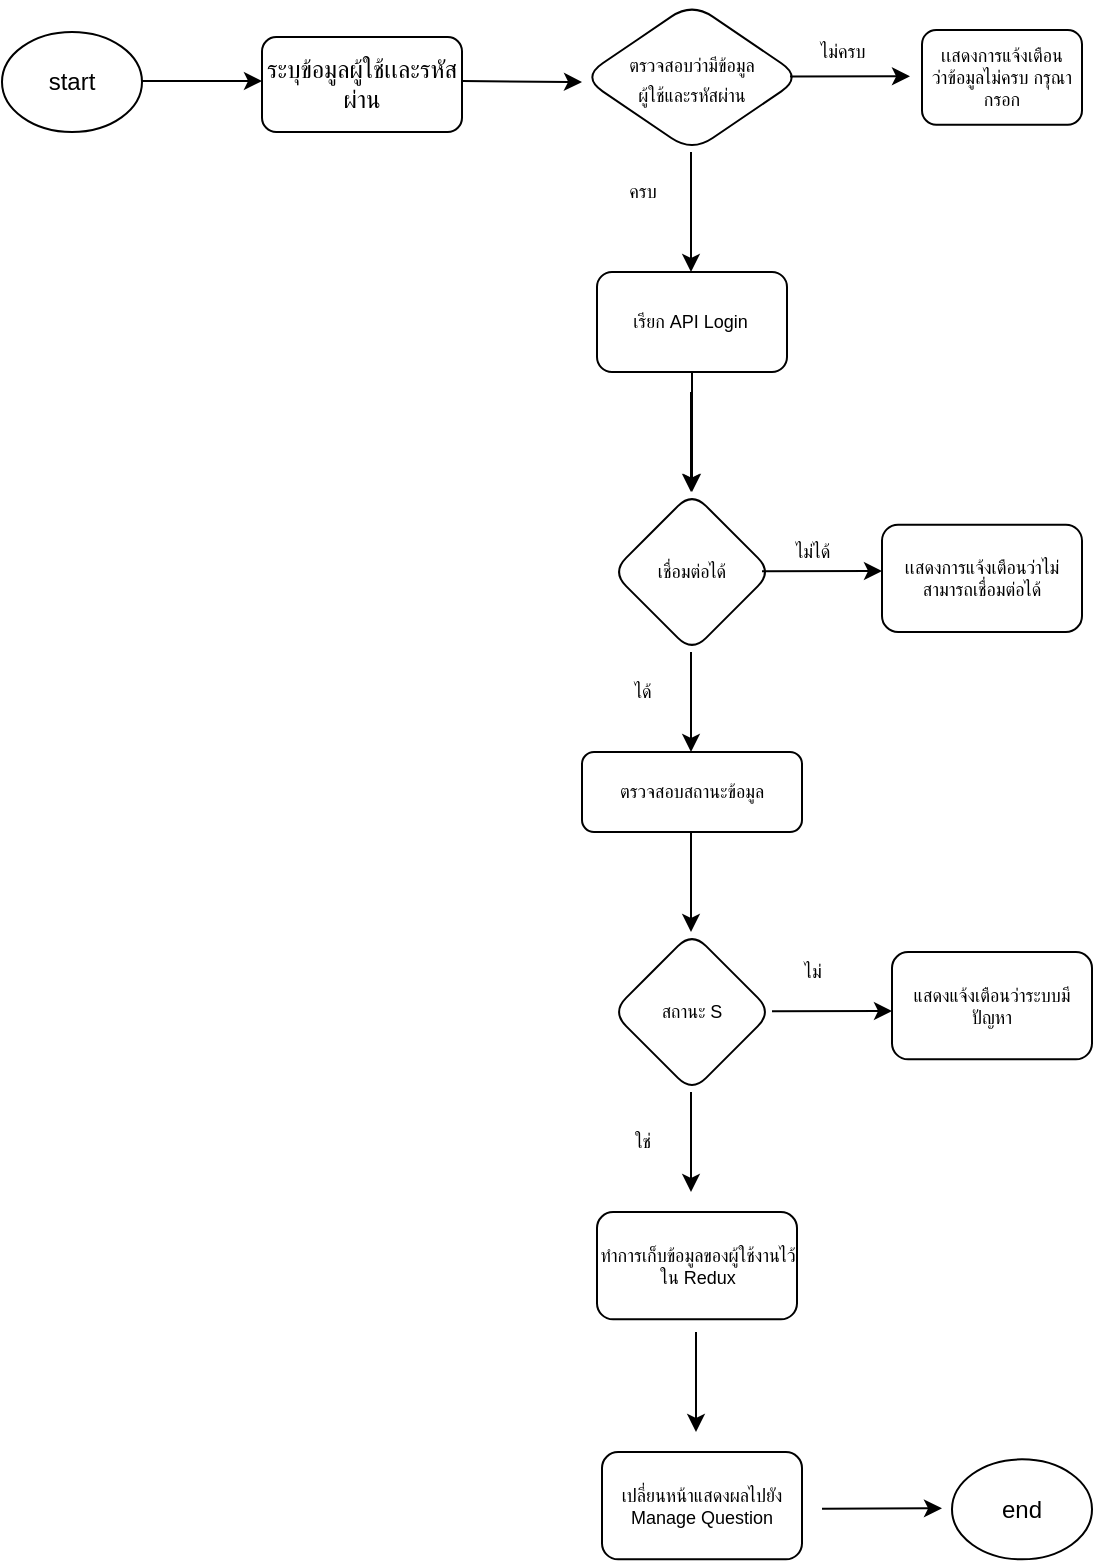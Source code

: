 <mxfile version="20.0.3" type="github">
  <diagram id="DSTkbIyWqdi_vbWw9z5b" name="Page-1">
    <mxGraphModel dx="1097" dy="589" grid="1" gridSize="10" guides="1" tooltips="1" connect="1" arrows="1" fold="1" page="1" pageScale="1" pageWidth="827" pageHeight="1169" math="0" shadow="0">
      <root>
        <mxCell id="0" />
        <mxCell id="1" parent="0" />
        <mxCell id="qMEl2NT1AJ3Zlcp4LX8--1" value="start" style="ellipse;whiteSpace=wrap;html=1;" vertex="1" parent="1">
          <mxGeometry x="20" y="20" width="70" height="50" as="geometry" />
        </mxCell>
        <mxCell id="qMEl2NT1AJ3Zlcp4LX8--2" value="ระบุข้อมูลผู้ใช้เเละรหัสผ่าน" style="rounded=1;whiteSpace=wrap;html=1;" vertex="1" parent="1">
          <mxGeometry x="150" y="22.5" width="100" height="47.5" as="geometry" />
        </mxCell>
        <mxCell id="qMEl2NT1AJ3Zlcp4LX8--3" value="" style="endArrow=classic;html=1;rounded=0;" edge="1" parent="1">
          <mxGeometry width="50" height="50" relative="1" as="geometry">
            <mxPoint x="90" y="44.5" as="sourcePoint" />
            <mxPoint x="150" y="44.5" as="targetPoint" />
          </mxGeometry>
        </mxCell>
        <mxCell id="qMEl2NT1AJ3Zlcp4LX8--4" value="" style="endArrow=classic;html=1;rounded=0;" edge="1" parent="1">
          <mxGeometry width="50" height="50" relative="1" as="geometry">
            <mxPoint x="250" y="44.5" as="sourcePoint" />
            <mxPoint x="310" y="45" as="targetPoint" />
          </mxGeometry>
        </mxCell>
        <mxCell id="qMEl2NT1AJ3Zlcp4LX8--5" value="&lt;font style=&quot;font-size: 9px;&quot;&gt;ตรวจสอบว่ามีข้อมูล &lt;br&gt;ผู้ใช้และรหัสผ่าน&lt;/font&gt;" style="rhombus;whiteSpace=wrap;html=1;rounded=1;arcSize=25;" vertex="1" parent="1">
          <mxGeometry x="310" y="5.31" width="110" height="74.69" as="geometry" />
        </mxCell>
        <mxCell id="qMEl2NT1AJ3Zlcp4LX8--6" value="" style="endArrow=classic;html=1;rounded=0;fontSize=9;" edge="1" parent="1">
          <mxGeometry width="50" height="50" relative="1" as="geometry">
            <mxPoint x="414" y="42.3" as="sourcePoint" />
            <mxPoint x="474" y="42.15" as="targetPoint" />
          </mxGeometry>
        </mxCell>
        <mxCell id="qMEl2NT1AJ3Zlcp4LX8--8" value="ไม่ครบ" style="text;html=1;align=center;verticalAlign=middle;resizable=0;points=[];autosize=1;strokeColor=none;fillColor=none;fontSize=9;" vertex="1" parent="1">
          <mxGeometry x="415" y="20" width="50" height="20" as="geometry" />
        </mxCell>
        <mxCell id="qMEl2NT1AJ3Zlcp4LX8--9" value="เเสดงการแจ้งเตือน&lt;br&gt;ว่าข้อมูลไม่ครบ กรุณากรอก" style="rounded=1;whiteSpace=wrap;html=1;fontSize=9;" vertex="1" parent="1">
          <mxGeometry x="480" y="18.98" width="80" height="47.35" as="geometry" />
        </mxCell>
        <mxCell id="qMEl2NT1AJ3Zlcp4LX8--10" value="" style="endArrow=classic;html=1;rounded=0;fontSize=9;" edge="1" parent="1">
          <mxGeometry width="50" height="50" relative="1" as="geometry">
            <mxPoint x="364.5" y="80" as="sourcePoint" />
            <mxPoint x="364.5" y="140" as="targetPoint" />
          </mxGeometry>
        </mxCell>
        <mxCell id="qMEl2NT1AJ3Zlcp4LX8--11" value="ครบ" style="text;html=1;align=center;verticalAlign=middle;resizable=0;points=[];autosize=1;strokeColor=none;fillColor=none;fontSize=9;" vertex="1" parent="1">
          <mxGeometry x="320" y="90" width="40" height="20" as="geometry" />
        </mxCell>
        <mxCell id="qMEl2NT1AJ3Zlcp4LX8--20" value="" style="edgeStyle=orthogonalEdgeStyle;rounded=0;orthogonalLoop=1;jettySize=auto;html=1;fontSize=9;" edge="1" parent="1" source="qMEl2NT1AJ3Zlcp4LX8--12" target="qMEl2NT1AJ3Zlcp4LX8--13">
          <mxGeometry relative="1" as="geometry" />
        </mxCell>
        <mxCell id="qMEl2NT1AJ3Zlcp4LX8--12" value="เรียก API Login&amp;nbsp;" style="whiteSpace=wrap;html=1;rounded=1;fontSize=9;" vertex="1" parent="1">
          <mxGeometry x="317.5" y="140" width="95" height="50" as="geometry" />
        </mxCell>
        <mxCell id="qMEl2NT1AJ3Zlcp4LX8--15" value="" style="endArrow=classic;html=1;rounded=0;fontSize=9;" edge="1" parent="1">
          <mxGeometry width="50" height="50" relative="1" as="geometry">
            <mxPoint x="364.5" y="200" as="sourcePoint" />
            <mxPoint x="364.5" y="250" as="targetPoint" />
          </mxGeometry>
        </mxCell>
        <mxCell id="qMEl2NT1AJ3Zlcp4LX8--21" value="" style="endArrow=classic;html=1;rounded=0;fontSize=9;" edge="1" parent="1">
          <mxGeometry width="50" height="50" relative="1" as="geometry">
            <mxPoint x="364.5" y="330" as="sourcePoint" />
            <mxPoint x="364.5" y="380" as="targetPoint" />
          </mxGeometry>
        </mxCell>
        <mxCell id="qMEl2NT1AJ3Zlcp4LX8--24" value="ตรวจสอบสถานะข้อมูล" style="whiteSpace=wrap;html=1;rounded=1;fontSize=9;" vertex="1" parent="1">
          <mxGeometry x="310" y="380" width="110" height="40" as="geometry" />
        </mxCell>
        <mxCell id="qMEl2NT1AJ3Zlcp4LX8--30" value="" style="group" vertex="1" connectable="0" parent="1">
          <mxGeometry x="325" y="250" width="235" height="110" as="geometry" />
        </mxCell>
        <mxCell id="qMEl2NT1AJ3Zlcp4LX8--13" value="เชื่อมต่อได้" style="rhombus;whiteSpace=wrap;html=1;rounded=1;fontSize=9;" vertex="1" parent="qMEl2NT1AJ3Zlcp4LX8--30">
          <mxGeometry width="80" height="80" as="geometry" />
        </mxCell>
        <mxCell id="qMEl2NT1AJ3Zlcp4LX8--17" value="" style="endArrow=classic;html=1;rounded=0;fontSize=9;" edge="1" parent="qMEl2NT1AJ3Zlcp4LX8--30">
          <mxGeometry width="50" height="50" relative="1" as="geometry">
            <mxPoint x="75" y="39.65" as="sourcePoint" />
            <mxPoint x="135" y="39.5" as="targetPoint" />
          </mxGeometry>
        </mxCell>
        <mxCell id="qMEl2NT1AJ3Zlcp4LX8--18" value="ไม่ได้" style="text;html=1;align=center;verticalAlign=middle;resizable=0;points=[];autosize=1;strokeColor=none;fillColor=none;fontSize=9;" vertex="1" parent="qMEl2NT1AJ3Zlcp4LX8--30">
          <mxGeometry x="80" y="20" width="40" height="20" as="geometry" />
        </mxCell>
        <mxCell id="qMEl2NT1AJ3Zlcp4LX8--19" value="เเสดงการแจ้งเตือนว่าไม่สามารถเชื่อมต่อได้" style="rounded=1;whiteSpace=wrap;html=1;fontSize=9;" vertex="1" parent="qMEl2NT1AJ3Zlcp4LX8--30">
          <mxGeometry x="135" y="16.33" width="100" height="53.67" as="geometry" />
        </mxCell>
        <mxCell id="qMEl2NT1AJ3Zlcp4LX8--23" value="ได้" style="text;html=1;align=center;verticalAlign=middle;resizable=0;points=[];autosize=1;strokeColor=none;fillColor=none;fontSize=9;" vertex="1" parent="qMEl2NT1AJ3Zlcp4LX8--30">
          <mxGeometry y="90" width="30" height="20" as="geometry" />
        </mxCell>
        <mxCell id="qMEl2NT1AJ3Zlcp4LX8--31" value="สถานะ S" style="rhombus;whiteSpace=wrap;html=1;rounded=1;fontSize=9;" vertex="1" parent="1">
          <mxGeometry x="325" y="470" width="80" height="80" as="geometry" />
        </mxCell>
        <mxCell id="qMEl2NT1AJ3Zlcp4LX8--32" value="" style="endArrow=classic;html=1;rounded=0;fontSize=9;" edge="1" parent="1">
          <mxGeometry width="50" height="50" relative="1" as="geometry">
            <mxPoint x="405" y="509.65" as="sourcePoint" />
            <mxPoint x="465" y="509.5" as="targetPoint" />
          </mxGeometry>
        </mxCell>
        <mxCell id="qMEl2NT1AJ3Zlcp4LX8--33" value="ไม่" style="text;html=1;align=center;verticalAlign=middle;resizable=0;points=[];autosize=1;strokeColor=none;fillColor=none;fontSize=9;" vertex="1" parent="1">
          <mxGeometry x="410" y="480" width="30" height="20" as="geometry" />
        </mxCell>
        <mxCell id="qMEl2NT1AJ3Zlcp4LX8--34" value="แสดงแจ้งเตือนว่าระบบมีปัญหา" style="rounded=1;whiteSpace=wrap;html=1;fontSize=9;" vertex="1" parent="1">
          <mxGeometry x="465" y="480" width="100" height="53.67" as="geometry" />
        </mxCell>
        <mxCell id="qMEl2NT1AJ3Zlcp4LX8--35" value="ใช่" style="text;html=1;align=center;verticalAlign=middle;resizable=0;points=[];autosize=1;strokeColor=none;fillColor=none;fontSize=9;" vertex="1" parent="1">
          <mxGeometry x="325" y="565" width="30" height="20" as="geometry" />
        </mxCell>
        <mxCell id="qMEl2NT1AJ3Zlcp4LX8--36" value="" style="endArrow=classic;html=1;rounded=0;fontSize=9;" edge="1" parent="1">
          <mxGeometry width="50" height="50" relative="1" as="geometry">
            <mxPoint x="364.5" y="420" as="sourcePoint" />
            <mxPoint x="364.5" y="470" as="targetPoint" />
          </mxGeometry>
        </mxCell>
        <mxCell id="qMEl2NT1AJ3Zlcp4LX8--39" value="" style="endArrow=classic;html=1;rounded=0;fontSize=9;" edge="1" parent="1">
          <mxGeometry width="50" height="50" relative="1" as="geometry">
            <mxPoint x="364.5" y="550" as="sourcePoint" />
            <mxPoint x="364.5" y="600" as="targetPoint" />
          </mxGeometry>
        </mxCell>
        <mxCell id="qMEl2NT1AJ3Zlcp4LX8--40" value="ทำการเก็บข้อมูลของผู้ใช้งานไว้ใน Redux" style="rounded=1;whiteSpace=wrap;html=1;fontSize=9;" vertex="1" parent="1">
          <mxGeometry x="317.5" y="610" width="100" height="53.67" as="geometry" />
        </mxCell>
        <mxCell id="qMEl2NT1AJ3Zlcp4LX8--42" value="" style="endArrow=classic;html=1;rounded=0;fontSize=9;" edge="1" parent="1">
          <mxGeometry width="50" height="50" relative="1" as="geometry">
            <mxPoint x="367" y="670" as="sourcePoint" />
            <mxPoint x="367" y="720" as="targetPoint" />
          </mxGeometry>
        </mxCell>
        <mxCell id="qMEl2NT1AJ3Zlcp4LX8--43" value="เปลี่ยนหน้าแสดงผลไปยัง Manage Question" style="rounded=1;whiteSpace=wrap;html=1;fontSize=9;" vertex="1" parent="1">
          <mxGeometry x="320" y="730" width="100" height="53.67" as="geometry" />
        </mxCell>
        <mxCell id="qMEl2NT1AJ3Zlcp4LX8--44" value="end" style="ellipse;whiteSpace=wrap;html=1;" vertex="1" parent="1">
          <mxGeometry x="495" y="733.67" width="70" height="50" as="geometry" />
        </mxCell>
        <mxCell id="qMEl2NT1AJ3Zlcp4LX8--46" value="" style="endArrow=classic;html=1;rounded=0;fontSize=9;" edge="1" parent="1">
          <mxGeometry width="50" height="50" relative="1" as="geometry">
            <mxPoint x="430" y="758.32" as="sourcePoint" />
            <mxPoint x="490" y="758.17" as="targetPoint" />
          </mxGeometry>
        </mxCell>
      </root>
    </mxGraphModel>
  </diagram>
</mxfile>
